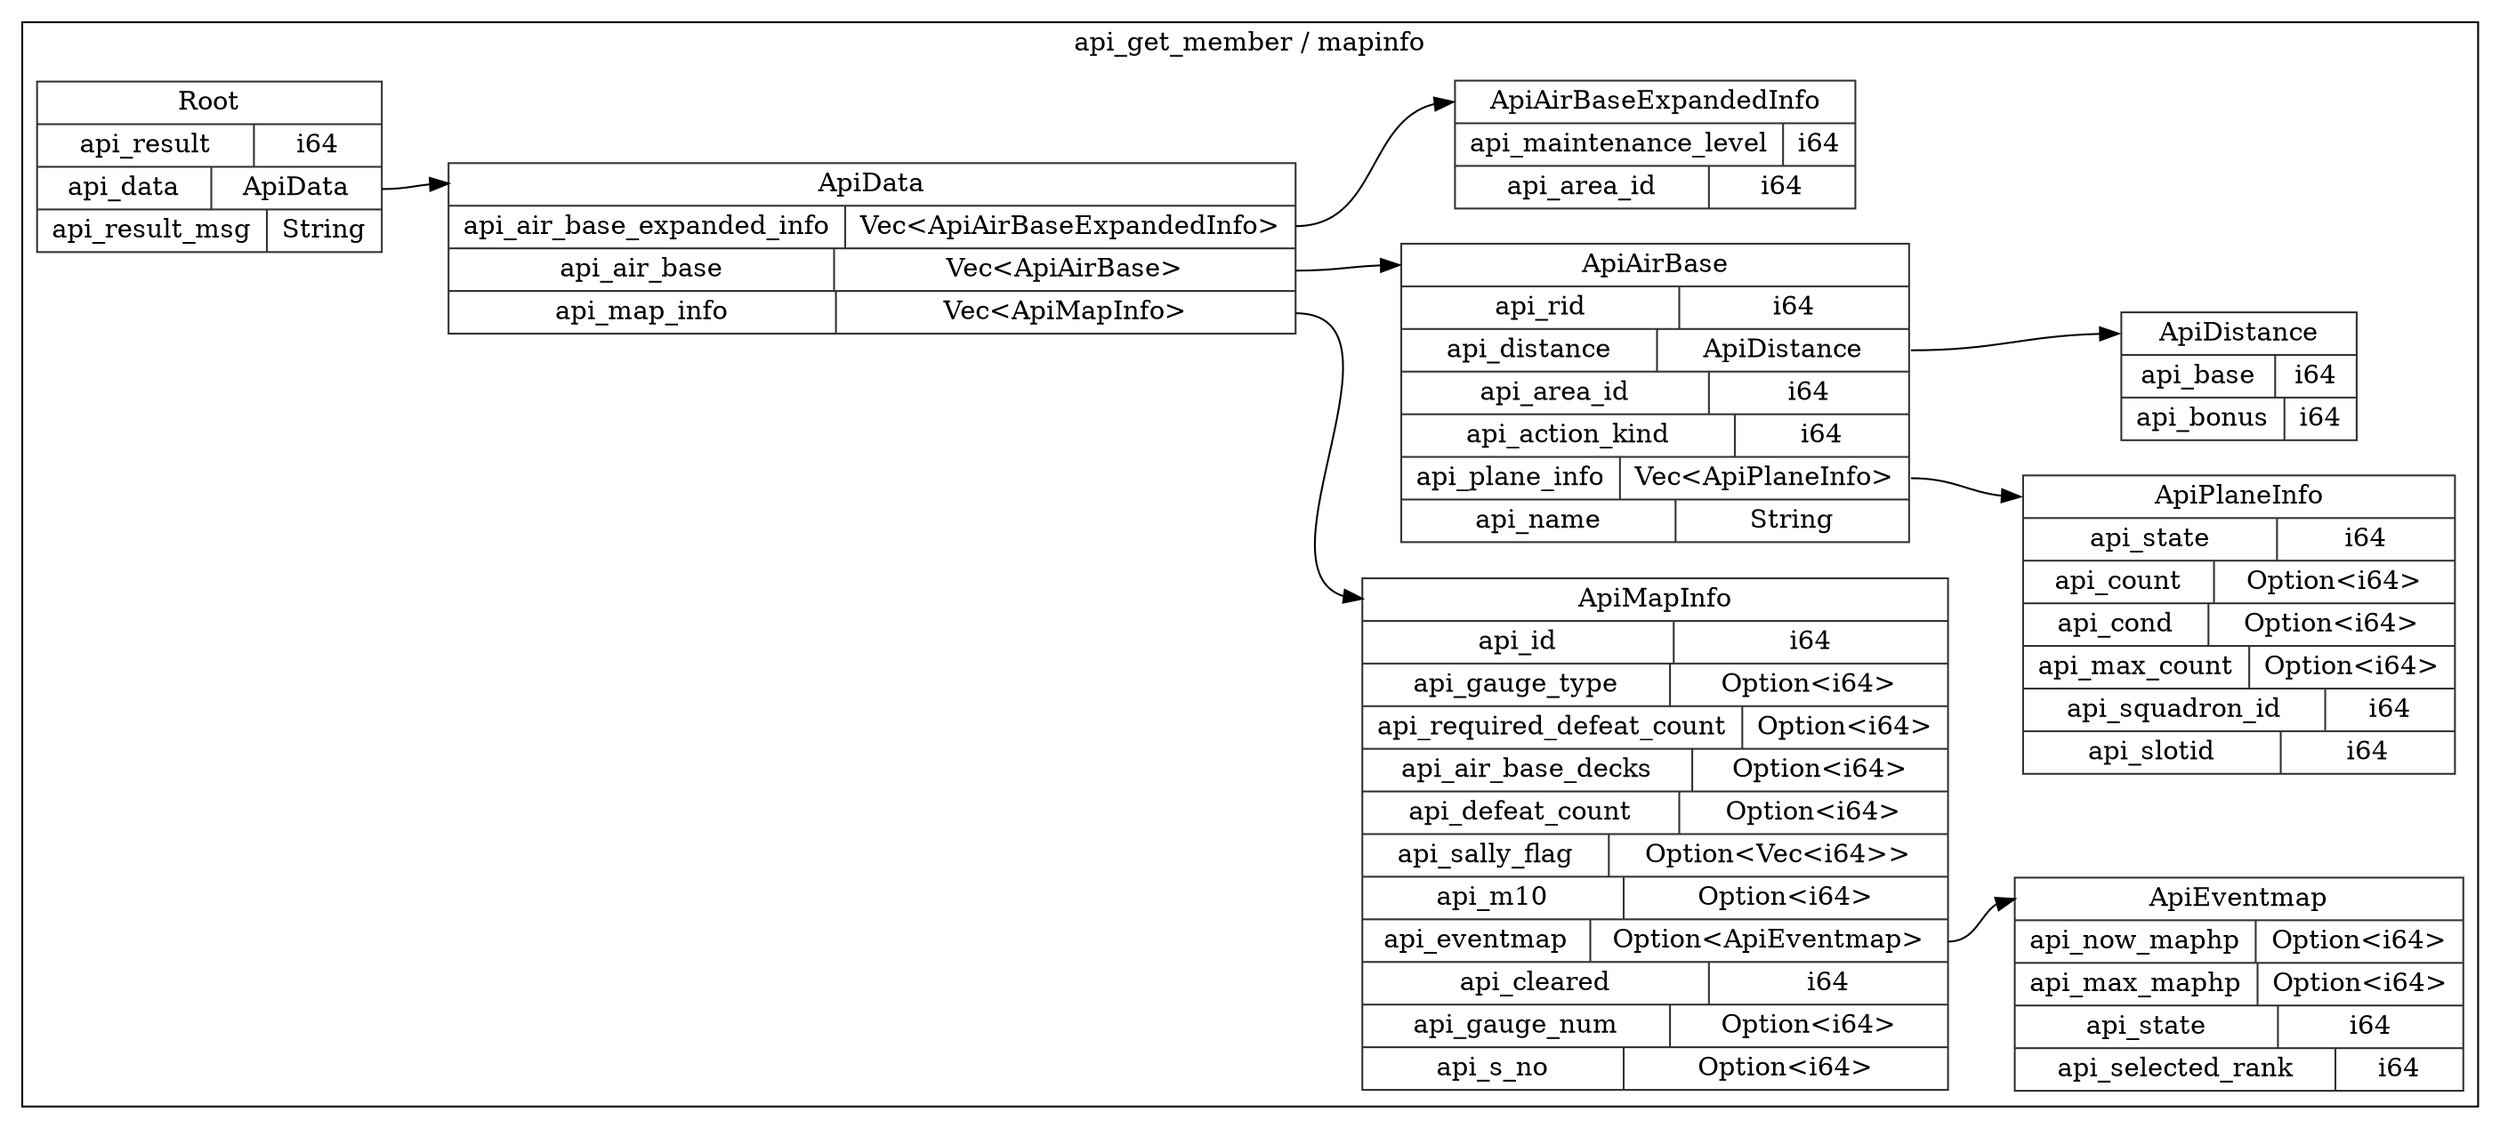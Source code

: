digraph {
  rankdir=LR;
  subgraph cluster_0 {
    label="api_get_member / mapinfo";
    node [style="filled", color=white, style="solid", color=gray20];
    api_get_member__mapinfo__ApiMapInfo [label="<ApiMapInfo> ApiMapInfo  | { api_id | <api_id> i64 } | { api_gauge_type | <api_gauge_type> Option\<i64\> } | { api_required_defeat_count | <api_required_defeat_count> Option\<i64\> } | { api_air_base_decks | <api_air_base_decks> Option\<i64\> } | { api_defeat_count | <api_defeat_count> Option\<i64\> } | { api_sally_flag | <api_sally_flag> Option\<Vec\<i64\>\> } | { api_m10 | <api_m10> Option\<i64\> } | { api_eventmap | <api_eventmap> Option\<ApiEventmap\> } | { api_cleared | <api_cleared> i64 } | { api_gauge_num | <api_gauge_num> Option\<i64\> } | { api_s_no | <api_s_no> Option\<i64\> }", shape=record];
    api_get_member__mapinfo__ApiEventmap;
    api_get_member__mapinfo__ApiMapInfo:api_eventmap:e -> api_get_member__mapinfo__ApiEventmap:ApiEventmap:w;
    api_get_member__mapinfo__ApiAirBaseExpandedInfo [label="<ApiAirBaseExpandedInfo> ApiAirBaseExpandedInfo  | { api_maintenance_level | <api_maintenance_level> i64 } | { api_area_id | <api_area_id> i64 }", shape=record];
    api_get_member__mapinfo__Root [label="<Root> Root  | { api_result | <api_result> i64 } | { api_data | <api_data> ApiData } | { api_result_msg | <api_result_msg> String }", shape=record];
    api_get_member__mapinfo__ApiData;
    api_get_member__mapinfo__Root:api_data:e -> api_get_member__mapinfo__ApiData:ApiData:w;
    api_get_member__mapinfo__ApiAirBase [label="<ApiAirBase> ApiAirBase  | { api_rid | <api_rid> i64 } | { api_distance | <api_distance> ApiDistance } | { api_area_id | <api_area_id> i64 } | { api_action_kind | <api_action_kind> i64 } | { api_plane_info | <api_plane_info> Vec\<ApiPlaneInfo\> } | { api_name | <api_name> String }", shape=record];
    api_get_member__mapinfo__ApiDistance;
    api_get_member__mapinfo__ApiAirBase:api_distance:e -> api_get_member__mapinfo__ApiDistance:ApiDistance:w;
    api_get_member__mapinfo__ApiPlaneInfo;
    api_get_member__mapinfo__ApiAirBase:api_plane_info:e -> api_get_member__mapinfo__ApiPlaneInfo:ApiPlaneInfo:w;
    api_get_member__mapinfo__ApiPlaneInfo [label="<ApiPlaneInfo> ApiPlaneInfo  | { api_state | <api_state> i64 } | { api_count | <api_count> Option\<i64\> } | { api_cond | <api_cond> Option\<i64\> } | { api_max_count | <api_max_count> Option\<i64\> } | { api_squadron_id | <api_squadron_id> i64 } | { api_slotid | <api_slotid> i64 }", shape=record];
    api_get_member__mapinfo__ApiDistance [label="<ApiDistance> ApiDistance  | { api_base | <api_base> i64 } | { api_bonus | <api_bonus> i64 }", shape=record];
    api_get_member__mapinfo__ApiEventmap [label="<ApiEventmap> ApiEventmap  | { api_now_maphp | <api_now_maphp> Option\<i64\> } | { api_max_maphp | <api_max_maphp> Option\<i64\> } | { api_state | <api_state> i64 } | { api_selected_rank | <api_selected_rank> i64 }", shape=record];
    api_get_member__mapinfo__ApiData [label="<ApiData> ApiData  | { api_air_base_expanded_info | <api_air_base_expanded_info> Vec\<ApiAirBaseExpandedInfo\> } | { api_air_base | <api_air_base> Vec\<ApiAirBase\> } | { api_map_info | <api_map_info> Vec\<ApiMapInfo\> }", shape=record];
    api_get_member__mapinfo__ApiData:api_air_base_expanded_info:e -> api_get_member__mapinfo__ApiAirBaseExpandedInfo:ApiAirBaseExpandedInfo:w;
    api_get_member__mapinfo__ApiData:api_air_base:e -> api_get_member__mapinfo__ApiAirBase:ApiAirBase:w;
    api_get_member__mapinfo__ApiData:api_map_info:e -> api_get_member__mapinfo__ApiMapInfo:ApiMapInfo:w;
  }
}
